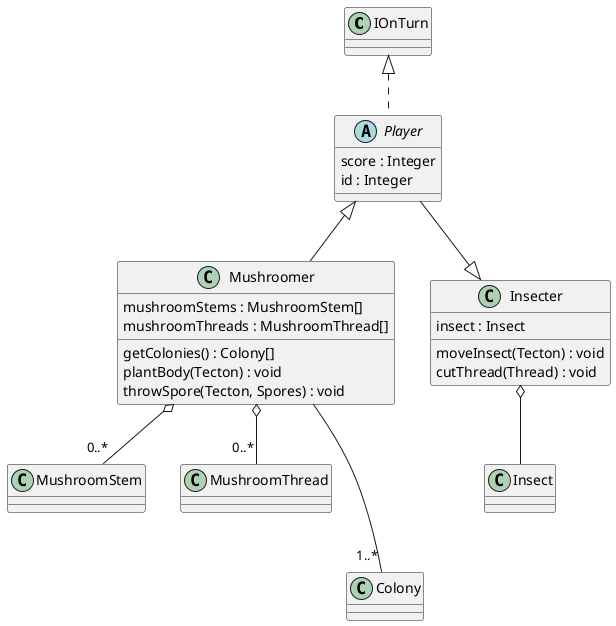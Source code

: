 @startuml player
IOnTurn <|.. Player
abstract class Player{
    score : Integer
    id : Integer
}

Player <|-- Mushroomer
Mushroomer o-- "0..*" MushroomStem
Mushroomer o-- "0..*" MushroomThread
Mushroomer --- "1..*" Colony
class Mushroomer{
    mushroomStems : MushroomStem[]
    mushroomThreads : MushroomThread[]
    getColonies() : Colony[]
    plantBody(Tecton) : void
    throwSpore(Tecton, Spores) : void
}

Player --|> Insecter
Insecter o-- Insect
class Insecter{
    insect : Insect
    moveInsect(Tecton) : void
    cutThread(Thread) : void
}
@enduml